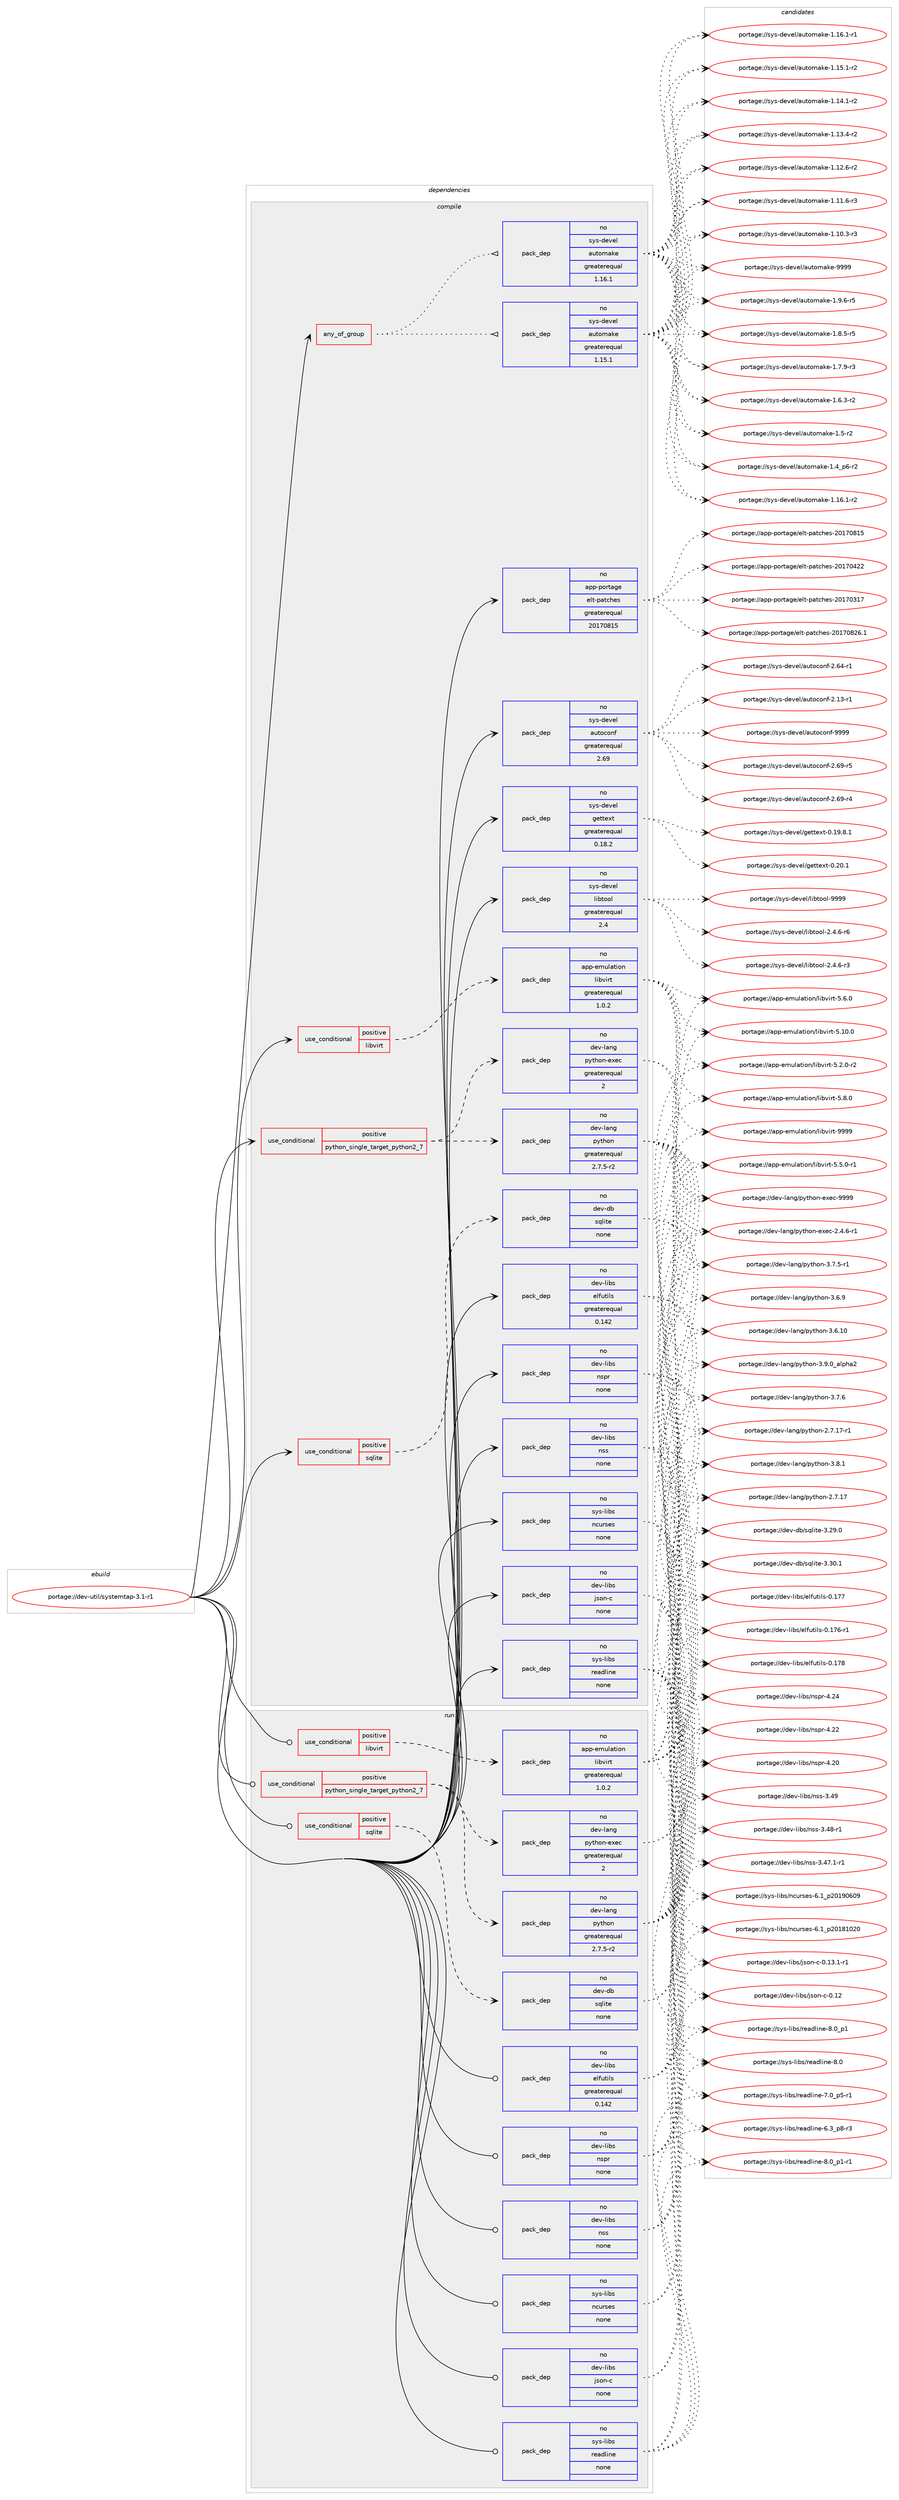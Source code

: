 digraph prolog {

# *************
# Graph options
# *************

newrank=true;
concentrate=true;
compound=true;
graph [rankdir=LR,fontname=Helvetica,fontsize=10,ranksep=1.5];#, ranksep=2.5, nodesep=0.2];
edge  [arrowhead=vee];
node  [fontname=Helvetica,fontsize=10];

# **********
# The ebuild
# **********

subgraph cluster_leftcol {
color=gray;
rank=same;
label=<<i>ebuild</i>>;
id [label="portage://dev-util/systemtap-3.1-r1", color=red, width=4, href="../dev-util/systemtap-3.1-r1.svg"];
}

# ****************
# The dependencies
# ****************

subgraph cluster_midcol {
color=gray;
label=<<i>dependencies</i>>;
subgraph cluster_compile {
fillcolor="#eeeeee";
style=filled;
label=<<i>compile</i>>;
subgraph any4377 {
dependency296913 [label=<<TABLE BORDER="0" CELLBORDER="1" CELLSPACING="0" CELLPADDING="4"><TR><TD CELLPADDING="10">any_of_group</TD></TR></TABLE>>, shape=none, color=red];subgraph pack230844 {
dependency296914 [label=<<TABLE BORDER="0" CELLBORDER="1" CELLSPACING="0" CELLPADDING="4" WIDTH="220"><TR><TD ROWSPAN="6" CELLPADDING="30">pack_dep</TD></TR><TR><TD WIDTH="110">no</TD></TR><TR><TD>sys-devel</TD></TR><TR><TD>automake</TD></TR><TR><TD>greaterequal</TD></TR><TR><TD>1.16.1</TD></TR></TABLE>>, shape=none, color=blue];
}
dependency296913:e -> dependency296914:w [weight=20,style="dotted",arrowhead="oinv"];
subgraph pack230845 {
dependency296915 [label=<<TABLE BORDER="0" CELLBORDER="1" CELLSPACING="0" CELLPADDING="4" WIDTH="220"><TR><TD ROWSPAN="6" CELLPADDING="30">pack_dep</TD></TR><TR><TD WIDTH="110">no</TD></TR><TR><TD>sys-devel</TD></TR><TR><TD>automake</TD></TR><TR><TD>greaterequal</TD></TR><TR><TD>1.15.1</TD></TR></TABLE>>, shape=none, color=blue];
}
dependency296913:e -> dependency296915:w [weight=20,style="dotted",arrowhead="oinv"];
}
id:e -> dependency296913:w [weight=20,style="solid",arrowhead="vee"];
subgraph cond61489 {
dependency296916 [label=<<TABLE BORDER="0" CELLBORDER="1" CELLSPACING="0" CELLPADDING="4"><TR><TD ROWSPAN="3" CELLPADDING="10">use_conditional</TD></TR><TR><TD>positive</TD></TR><TR><TD>libvirt</TD></TR></TABLE>>, shape=none, color=red];
subgraph pack230846 {
dependency296917 [label=<<TABLE BORDER="0" CELLBORDER="1" CELLSPACING="0" CELLPADDING="4" WIDTH="220"><TR><TD ROWSPAN="6" CELLPADDING="30">pack_dep</TD></TR><TR><TD WIDTH="110">no</TD></TR><TR><TD>app-emulation</TD></TR><TR><TD>libvirt</TD></TR><TR><TD>greaterequal</TD></TR><TR><TD>1.0.2</TD></TR></TABLE>>, shape=none, color=blue];
}
dependency296916:e -> dependency296917:w [weight=20,style="dashed",arrowhead="vee"];
}
id:e -> dependency296916:w [weight=20,style="solid",arrowhead="vee"];
subgraph cond61490 {
dependency296918 [label=<<TABLE BORDER="0" CELLBORDER="1" CELLSPACING="0" CELLPADDING="4"><TR><TD ROWSPAN="3" CELLPADDING="10">use_conditional</TD></TR><TR><TD>positive</TD></TR><TR><TD>python_single_target_python2_7</TD></TR></TABLE>>, shape=none, color=red];
subgraph pack230847 {
dependency296919 [label=<<TABLE BORDER="0" CELLBORDER="1" CELLSPACING="0" CELLPADDING="4" WIDTH="220"><TR><TD ROWSPAN="6" CELLPADDING="30">pack_dep</TD></TR><TR><TD WIDTH="110">no</TD></TR><TR><TD>dev-lang</TD></TR><TR><TD>python</TD></TR><TR><TD>greaterequal</TD></TR><TR><TD>2.7.5-r2</TD></TR></TABLE>>, shape=none, color=blue];
}
dependency296918:e -> dependency296919:w [weight=20,style="dashed",arrowhead="vee"];
subgraph pack230848 {
dependency296920 [label=<<TABLE BORDER="0" CELLBORDER="1" CELLSPACING="0" CELLPADDING="4" WIDTH="220"><TR><TD ROWSPAN="6" CELLPADDING="30">pack_dep</TD></TR><TR><TD WIDTH="110">no</TD></TR><TR><TD>dev-lang</TD></TR><TR><TD>python-exec</TD></TR><TR><TD>greaterequal</TD></TR><TR><TD>2</TD></TR></TABLE>>, shape=none, color=blue];
}
dependency296918:e -> dependency296920:w [weight=20,style="dashed",arrowhead="vee"];
}
id:e -> dependency296918:w [weight=20,style="solid",arrowhead="vee"];
subgraph cond61491 {
dependency296921 [label=<<TABLE BORDER="0" CELLBORDER="1" CELLSPACING="0" CELLPADDING="4"><TR><TD ROWSPAN="3" CELLPADDING="10">use_conditional</TD></TR><TR><TD>positive</TD></TR><TR><TD>sqlite</TD></TR></TABLE>>, shape=none, color=red];
subgraph pack230849 {
dependency296922 [label=<<TABLE BORDER="0" CELLBORDER="1" CELLSPACING="0" CELLPADDING="4" WIDTH="220"><TR><TD ROWSPAN="6" CELLPADDING="30">pack_dep</TD></TR><TR><TD WIDTH="110">no</TD></TR><TR><TD>dev-db</TD></TR><TR><TD>sqlite</TD></TR><TR><TD>none</TD></TR><TR><TD></TD></TR></TABLE>>, shape=none, color=blue];
}
dependency296921:e -> dependency296922:w [weight=20,style="dashed",arrowhead="vee"];
}
id:e -> dependency296921:w [weight=20,style="solid",arrowhead="vee"];
subgraph pack230850 {
dependency296923 [label=<<TABLE BORDER="0" CELLBORDER="1" CELLSPACING="0" CELLPADDING="4" WIDTH="220"><TR><TD ROWSPAN="6" CELLPADDING="30">pack_dep</TD></TR><TR><TD WIDTH="110">no</TD></TR><TR><TD>app-portage</TD></TR><TR><TD>elt-patches</TD></TR><TR><TD>greaterequal</TD></TR><TR><TD>20170815</TD></TR></TABLE>>, shape=none, color=blue];
}
id:e -> dependency296923:w [weight=20,style="solid",arrowhead="vee"];
subgraph pack230851 {
dependency296924 [label=<<TABLE BORDER="0" CELLBORDER="1" CELLSPACING="0" CELLPADDING="4" WIDTH="220"><TR><TD ROWSPAN="6" CELLPADDING="30">pack_dep</TD></TR><TR><TD WIDTH="110">no</TD></TR><TR><TD>dev-libs</TD></TR><TR><TD>elfutils</TD></TR><TR><TD>greaterequal</TD></TR><TR><TD>0.142</TD></TR></TABLE>>, shape=none, color=blue];
}
id:e -> dependency296924:w [weight=20,style="solid",arrowhead="vee"];
subgraph pack230852 {
dependency296925 [label=<<TABLE BORDER="0" CELLBORDER="1" CELLSPACING="0" CELLPADDING="4" WIDTH="220"><TR><TD ROWSPAN="6" CELLPADDING="30">pack_dep</TD></TR><TR><TD WIDTH="110">no</TD></TR><TR><TD>dev-libs</TD></TR><TR><TD>json-c</TD></TR><TR><TD>none</TD></TR><TR><TD></TD></TR></TABLE>>, shape=none, color=blue];
}
id:e -> dependency296925:w [weight=20,style="solid",arrowhead="vee"];
subgraph pack230853 {
dependency296926 [label=<<TABLE BORDER="0" CELLBORDER="1" CELLSPACING="0" CELLPADDING="4" WIDTH="220"><TR><TD ROWSPAN="6" CELLPADDING="30">pack_dep</TD></TR><TR><TD WIDTH="110">no</TD></TR><TR><TD>dev-libs</TD></TR><TR><TD>nspr</TD></TR><TR><TD>none</TD></TR><TR><TD></TD></TR></TABLE>>, shape=none, color=blue];
}
id:e -> dependency296926:w [weight=20,style="solid",arrowhead="vee"];
subgraph pack230854 {
dependency296927 [label=<<TABLE BORDER="0" CELLBORDER="1" CELLSPACING="0" CELLPADDING="4" WIDTH="220"><TR><TD ROWSPAN="6" CELLPADDING="30">pack_dep</TD></TR><TR><TD WIDTH="110">no</TD></TR><TR><TD>dev-libs</TD></TR><TR><TD>nss</TD></TR><TR><TD>none</TD></TR><TR><TD></TD></TR></TABLE>>, shape=none, color=blue];
}
id:e -> dependency296927:w [weight=20,style="solid",arrowhead="vee"];
subgraph pack230855 {
dependency296928 [label=<<TABLE BORDER="0" CELLBORDER="1" CELLSPACING="0" CELLPADDING="4" WIDTH="220"><TR><TD ROWSPAN="6" CELLPADDING="30">pack_dep</TD></TR><TR><TD WIDTH="110">no</TD></TR><TR><TD>sys-devel</TD></TR><TR><TD>autoconf</TD></TR><TR><TD>greaterequal</TD></TR><TR><TD>2.69</TD></TR></TABLE>>, shape=none, color=blue];
}
id:e -> dependency296928:w [weight=20,style="solid",arrowhead="vee"];
subgraph pack230856 {
dependency296929 [label=<<TABLE BORDER="0" CELLBORDER="1" CELLSPACING="0" CELLPADDING="4" WIDTH="220"><TR><TD ROWSPAN="6" CELLPADDING="30">pack_dep</TD></TR><TR><TD WIDTH="110">no</TD></TR><TR><TD>sys-devel</TD></TR><TR><TD>gettext</TD></TR><TR><TD>greaterequal</TD></TR><TR><TD>0.18.2</TD></TR></TABLE>>, shape=none, color=blue];
}
id:e -> dependency296929:w [weight=20,style="solid",arrowhead="vee"];
subgraph pack230857 {
dependency296930 [label=<<TABLE BORDER="0" CELLBORDER="1" CELLSPACING="0" CELLPADDING="4" WIDTH="220"><TR><TD ROWSPAN="6" CELLPADDING="30">pack_dep</TD></TR><TR><TD WIDTH="110">no</TD></TR><TR><TD>sys-devel</TD></TR><TR><TD>libtool</TD></TR><TR><TD>greaterequal</TD></TR><TR><TD>2.4</TD></TR></TABLE>>, shape=none, color=blue];
}
id:e -> dependency296930:w [weight=20,style="solid",arrowhead="vee"];
subgraph pack230858 {
dependency296931 [label=<<TABLE BORDER="0" CELLBORDER="1" CELLSPACING="0" CELLPADDING="4" WIDTH="220"><TR><TD ROWSPAN="6" CELLPADDING="30">pack_dep</TD></TR><TR><TD WIDTH="110">no</TD></TR><TR><TD>sys-libs</TD></TR><TR><TD>ncurses</TD></TR><TR><TD>none</TD></TR><TR><TD></TD></TR></TABLE>>, shape=none, color=blue];
}
id:e -> dependency296931:w [weight=20,style="solid",arrowhead="vee"];
subgraph pack230859 {
dependency296932 [label=<<TABLE BORDER="0" CELLBORDER="1" CELLSPACING="0" CELLPADDING="4" WIDTH="220"><TR><TD ROWSPAN="6" CELLPADDING="30">pack_dep</TD></TR><TR><TD WIDTH="110">no</TD></TR><TR><TD>sys-libs</TD></TR><TR><TD>readline</TD></TR><TR><TD>none</TD></TR><TR><TD></TD></TR></TABLE>>, shape=none, color=blue];
}
id:e -> dependency296932:w [weight=20,style="solid",arrowhead="vee"];
}
subgraph cluster_compileandrun {
fillcolor="#eeeeee";
style=filled;
label=<<i>compile and run</i>>;
}
subgraph cluster_run {
fillcolor="#eeeeee";
style=filled;
label=<<i>run</i>>;
subgraph cond61492 {
dependency296933 [label=<<TABLE BORDER="0" CELLBORDER="1" CELLSPACING="0" CELLPADDING="4"><TR><TD ROWSPAN="3" CELLPADDING="10">use_conditional</TD></TR><TR><TD>positive</TD></TR><TR><TD>libvirt</TD></TR></TABLE>>, shape=none, color=red];
subgraph pack230860 {
dependency296934 [label=<<TABLE BORDER="0" CELLBORDER="1" CELLSPACING="0" CELLPADDING="4" WIDTH="220"><TR><TD ROWSPAN="6" CELLPADDING="30">pack_dep</TD></TR><TR><TD WIDTH="110">no</TD></TR><TR><TD>app-emulation</TD></TR><TR><TD>libvirt</TD></TR><TR><TD>greaterequal</TD></TR><TR><TD>1.0.2</TD></TR></TABLE>>, shape=none, color=blue];
}
dependency296933:e -> dependency296934:w [weight=20,style="dashed",arrowhead="vee"];
}
id:e -> dependency296933:w [weight=20,style="solid",arrowhead="odot"];
subgraph cond61493 {
dependency296935 [label=<<TABLE BORDER="0" CELLBORDER="1" CELLSPACING="0" CELLPADDING="4"><TR><TD ROWSPAN="3" CELLPADDING="10">use_conditional</TD></TR><TR><TD>positive</TD></TR><TR><TD>python_single_target_python2_7</TD></TR></TABLE>>, shape=none, color=red];
subgraph pack230861 {
dependency296936 [label=<<TABLE BORDER="0" CELLBORDER="1" CELLSPACING="0" CELLPADDING="4" WIDTH="220"><TR><TD ROWSPAN="6" CELLPADDING="30">pack_dep</TD></TR><TR><TD WIDTH="110">no</TD></TR><TR><TD>dev-lang</TD></TR><TR><TD>python</TD></TR><TR><TD>greaterequal</TD></TR><TR><TD>2.7.5-r2</TD></TR></TABLE>>, shape=none, color=blue];
}
dependency296935:e -> dependency296936:w [weight=20,style="dashed",arrowhead="vee"];
subgraph pack230862 {
dependency296937 [label=<<TABLE BORDER="0" CELLBORDER="1" CELLSPACING="0" CELLPADDING="4" WIDTH="220"><TR><TD ROWSPAN="6" CELLPADDING="30">pack_dep</TD></TR><TR><TD WIDTH="110">no</TD></TR><TR><TD>dev-lang</TD></TR><TR><TD>python-exec</TD></TR><TR><TD>greaterequal</TD></TR><TR><TD>2</TD></TR></TABLE>>, shape=none, color=blue];
}
dependency296935:e -> dependency296937:w [weight=20,style="dashed",arrowhead="vee"];
}
id:e -> dependency296935:w [weight=20,style="solid",arrowhead="odot"];
subgraph cond61494 {
dependency296938 [label=<<TABLE BORDER="0" CELLBORDER="1" CELLSPACING="0" CELLPADDING="4"><TR><TD ROWSPAN="3" CELLPADDING="10">use_conditional</TD></TR><TR><TD>positive</TD></TR><TR><TD>sqlite</TD></TR></TABLE>>, shape=none, color=red];
subgraph pack230863 {
dependency296939 [label=<<TABLE BORDER="0" CELLBORDER="1" CELLSPACING="0" CELLPADDING="4" WIDTH="220"><TR><TD ROWSPAN="6" CELLPADDING="30">pack_dep</TD></TR><TR><TD WIDTH="110">no</TD></TR><TR><TD>dev-db</TD></TR><TR><TD>sqlite</TD></TR><TR><TD>none</TD></TR><TR><TD></TD></TR></TABLE>>, shape=none, color=blue];
}
dependency296938:e -> dependency296939:w [weight=20,style="dashed",arrowhead="vee"];
}
id:e -> dependency296938:w [weight=20,style="solid",arrowhead="odot"];
subgraph pack230864 {
dependency296940 [label=<<TABLE BORDER="0" CELLBORDER="1" CELLSPACING="0" CELLPADDING="4" WIDTH="220"><TR><TD ROWSPAN="6" CELLPADDING="30">pack_dep</TD></TR><TR><TD WIDTH="110">no</TD></TR><TR><TD>dev-libs</TD></TR><TR><TD>elfutils</TD></TR><TR><TD>greaterequal</TD></TR><TR><TD>0.142</TD></TR></TABLE>>, shape=none, color=blue];
}
id:e -> dependency296940:w [weight=20,style="solid",arrowhead="odot"];
subgraph pack230865 {
dependency296941 [label=<<TABLE BORDER="0" CELLBORDER="1" CELLSPACING="0" CELLPADDING="4" WIDTH="220"><TR><TD ROWSPAN="6" CELLPADDING="30">pack_dep</TD></TR><TR><TD WIDTH="110">no</TD></TR><TR><TD>dev-libs</TD></TR><TR><TD>json-c</TD></TR><TR><TD>none</TD></TR><TR><TD></TD></TR></TABLE>>, shape=none, color=blue];
}
id:e -> dependency296941:w [weight=20,style="solid",arrowhead="odot"];
subgraph pack230866 {
dependency296942 [label=<<TABLE BORDER="0" CELLBORDER="1" CELLSPACING="0" CELLPADDING="4" WIDTH="220"><TR><TD ROWSPAN="6" CELLPADDING="30">pack_dep</TD></TR><TR><TD WIDTH="110">no</TD></TR><TR><TD>dev-libs</TD></TR><TR><TD>nspr</TD></TR><TR><TD>none</TD></TR><TR><TD></TD></TR></TABLE>>, shape=none, color=blue];
}
id:e -> dependency296942:w [weight=20,style="solid",arrowhead="odot"];
subgraph pack230867 {
dependency296943 [label=<<TABLE BORDER="0" CELLBORDER="1" CELLSPACING="0" CELLPADDING="4" WIDTH="220"><TR><TD ROWSPAN="6" CELLPADDING="30">pack_dep</TD></TR><TR><TD WIDTH="110">no</TD></TR><TR><TD>dev-libs</TD></TR><TR><TD>nss</TD></TR><TR><TD>none</TD></TR><TR><TD></TD></TR></TABLE>>, shape=none, color=blue];
}
id:e -> dependency296943:w [weight=20,style="solid",arrowhead="odot"];
subgraph pack230868 {
dependency296944 [label=<<TABLE BORDER="0" CELLBORDER="1" CELLSPACING="0" CELLPADDING="4" WIDTH="220"><TR><TD ROWSPAN="6" CELLPADDING="30">pack_dep</TD></TR><TR><TD WIDTH="110">no</TD></TR><TR><TD>sys-libs</TD></TR><TR><TD>ncurses</TD></TR><TR><TD>none</TD></TR><TR><TD></TD></TR></TABLE>>, shape=none, color=blue];
}
id:e -> dependency296944:w [weight=20,style="solid",arrowhead="odot"];
subgraph pack230869 {
dependency296945 [label=<<TABLE BORDER="0" CELLBORDER="1" CELLSPACING="0" CELLPADDING="4" WIDTH="220"><TR><TD ROWSPAN="6" CELLPADDING="30">pack_dep</TD></TR><TR><TD WIDTH="110">no</TD></TR><TR><TD>sys-libs</TD></TR><TR><TD>readline</TD></TR><TR><TD>none</TD></TR><TR><TD></TD></TR></TABLE>>, shape=none, color=blue];
}
id:e -> dependency296945:w [weight=20,style="solid",arrowhead="odot"];
}
}

# **************
# The candidates
# **************

subgraph cluster_choices {
rank=same;
color=gray;
label=<<i>candidates</i>>;

subgraph choice230844 {
color=black;
nodesep=1;
choice115121115451001011181011084797117116111109971071014557575757 [label="portage://sys-devel/automake-9999", color=red, width=4,href="../sys-devel/automake-9999.svg"];
choice115121115451001011181011084797117116111109971071014549465746544511453 [label="portage://sys-devel/automake-1.9.6-r5", color=red, width=4,href="../sys-devel/automake-1.9.6-r5.svg"];
choice115121115451001011181011084797117116111109971071014549465646534511453 [label="portage://sys-devel/automake-1.8.5-r5", color=red, width=4,href="../sys-devel/automake-1.8.5-r5.svg"];
choice115121115451001011181011084797117116111109971071014549465546574511451 [label="portage://sys-devel/automake-1.7.9-r3", color=red, width=4,href="../sys-devel/automake-1.7.9-r3.svg"];
choice115121115451001011181011084797117116111109971071014549465446514511450 [label="portage://sys-devel/automake-1.6.3-r2", color=red, width=4,href="../sys-devel/automake-1.6.3-r2.svg"];
choice11512111545100101118101108479711711611110997107101454946534511450 [label="portage://sys-devel/automake-1.5-r2", color=red, width=4,href="../sys-devel/automake-1.5-r2.svg"];
choice115121115451001011181011084797117116111109971071014549465295112544511450 [label="portage://sys-devel/automake-1.4_p6-r2", color=red, width=4,href="../sys-devel/automake-1.4_p6-r2.svg"];
choice11512111545100101118101108479711711611110997107101454946495446494511450 [label="portage://sys-devel/automake-1.16.1-r2", color=red, width=4,href="../sys-devel/automake-1.16.1-r2.svg"];
choice11512111545100101118101108479711711611110997107101454946495446494511449 [label="portage://sys-devel/automake-1.16.1-r1", color=red, width=4,href="../sys-devel/automake-1.16.1-r1.svg"];
choice11512111545100101118101108479711711611110997107101454946495346494511450 [label="portage://sys-devel/automake-1.15.1-r2", color=red, width=4,href="../sys-devel/automake-1.15.1-r2.svg"];
choice11512111545100101118101108479711711611110997107101454946495246494511450 [label="portage://sys-devel/automake-1.14.1-r2", color=red, width=4,href="../sys-devel/automake-1.14.1-r2.svg"];
choice11512111545100101118101108479711711611110997107101454946495146524511450 [label="portage://sys-devel/automake-1.13.4-r2", color=red, width=4,href="../sys-devel/automake-1.13.4-r2.svg"];
choice11512111545100101118101108479711711611110997107101454946495046544511450 [label="portage://sys-devel/automake-1.12.6-r2", color=red, width=4,href="../sys-devel/automake-1.12.6-r2.svg"];
choice11512111545100101118101108479711711611110997107101454946494946544511451 [label="portage://sys-devel/automake-1.11.6-r3", color=red, width=4,href="../sys-devel/automake-1.11.6-r3.svg"];
choice11512111545100101118101108479711711611110997107101454946494846514511451 [label="portage://sys-devel/automake-1.10.3-r3", color=red, width=4,href="../sys-devel/automake-1.10.3-r3.svg"];
dependency296914:e -> choice115121115451001011181011084797117116111109971071014557575757:w [style=dotted,weight="100"];
dependency296914:e -> choice115121115451001011181011084797117116111109971071014549465746544511453:w [style=dotted,weight="100"];
dependency296914:e -> choice115121115451001011181011084797117116111109971071014549465646534511453:w [style=dotted,weight="100"];
dependency296914:e -> choice115121115451001011181011084797117116111109971071014549465546574511451:w [style=dotted,weight="100"];
dependency296914:e -> choice115121115451001011181011084797117116111109971071014549465446514511450:w [style=dotted,weight="100"];
dependency296914:e -> choice11512111545100101118101108479711711611110997107101454946534511450:w [style=dotted,weight="100"];
dependency296914:e -> choice115121115451001011181011084797117116111109971071014549465295112544511450:w [style=dotted,weight="100"];
dependency296914:e -> choice11512111545100101118101108479711711611110997107101454946495446494511450:w [style=dotted,weight="100"];
dependency296914:e -> choice11512111545100101118101108479711711611110997107101454946495446494511449:w [style=dotted,weight="100"];
dependency296914:e -> choice11512111545100101118101108479711711611110997107101454946495346494511450:w [style=dotted,weight="100"];
dependency296914:e -> choice11512111545100101118101108479711711611110997107101454946495246494511450:w [style=dotted,weight="100"];
dependency296914:e -> choice11512111545100101118101108479711711611110997107101454946495146524511450:w [style=dotted,weight="100"];
dependency296914:e -> choice11512111545100101118101108479711711611110997107101454946495046544511450:w [style=dotted,weight="100"];
dependency296914:e -> choice11512111545100101118101108479711711611110997107101454946494946544511451:w [style=dotted,weight="100"];
dependency296914:e -> choice11512111545100101118101108479711711611110997107101454946494846514511451:w [style=dotted,weight="100"];
}
subgraph choice230845 {
color=black;
nodesep=1;
choice115121115451001011181011084797117116111109971071014557575757 [label="portage://sys-devel/automake-9999", color=red, width=4,href="../sys-devel/automake-9999.svg"];
choice115121115451001011181011084797117116111109971071014549465746544511453 [label="portage://sys-devel/automake-1.9.6-r5", color=red, width=4,href="../sys-devel/automake-1.9.6-r5.svg"];
choice115121115451001011181011084797117116111109971071014549465646534511453 [label="portage://sys-devel/automake-1.8.5-r5", color=red, width=4,href="../sys-devel/automake-1.8.5-r5.svg"];
choice115121115451001011181011084797117116111109971071014549465546574511451 [label="portage://sys-devel/automake-1.7.9-r3", color=red, width=4,href="../sys-devel/automake-1.7.9-r3.svg"];
choice115121115451001011181011084797117116111109971071014549465446514511450 [label="portage://sys-devel/automake-1.6.3-r2", color=red, width=4,href="../sys-devel/automake-1.6.3-r2.svg"];
choice11512111545100101118101108479711711611110997107101454946534511450 [label="portage://sys-devel/automake-1.5-r2", color=red, width=4,href="../sys-devel/automake-1.5-r2.svg"];
choice115121115451001011181011084797117116111109971071014549465295112544511450 [label="portage://sys-devel/automake-1.4_p6-r2", color=red, width=4,href="../sys-devel/automake-1.4_p6-r2.svg"];
choice11512111545100101118101108479711711611110997107101454946495446494511450 [label="portage://sys-devel/automake-1.16.1-r2", color=red, width=4,href="../sys-devel/automake-1.16.1-r2.svg"];
choice11512111545100101118101108479711711611110997107101454946495446494511449 [label="portage://sys-devel/automake-1.16.1-r1", color=red, width=4,href="../sys-devel/automake-1.16.1-r1.svg"];
choice11512111545100101118101108479711711611110997107101454946495346494511450 [label="portage://sys-devel/automake-1.15.1-r2", color=red, width=4,href="../sys-devel/automake-1.15.1-r2.svg"];
choice11512111545100101118101108479711711611110997107101454946495246494511450 [label="portage://sys-devel/automake-1.14.1-r2", color=red, width=4,href="../sys-devel/automake-1.14.1-r2.svg"];
choice11512111545100101118101108479711711611110997107101454946495146524511450 [label="portage://sys-devel/automake-1.13.4-r2", color=red, width=4,href="../sys-devel/automake-1.13.4-r2.svg"];
choice11512111545100101118101108479711711611110997107101454946495046544511450 [label="portage://sys-devel/automake-1.12.6-r2", color=red, width=4,href="../sys-devel/automake-1.12.6-r2.svg"];
choice11512111545100101118101108479711711611110997107101454946494946544511451 [label="portage://sys-devel/automake-1.11.6-r3", color=red, width=4,href="../sys-devel/automake-1.11.6-r3.svg"];
choice11512111545100101118101108479711711611110997107101454946494846514511451 [label="portage://sys-devel/automake-1.10.3-r3", color=red, width=4,href="../sys-devel/automake-1.10.3-r3.svg"];
dependency296915:e -> choice115121115451001011181011084797117116111109971071014557575757:w [style=dotted,weight="100"];
dependency296915:e -> choice115121115451001011181011084797117116111109971071014549465746544511453:w [style=dotted,weight="100"];
dependency296915:e -> choice115121115451001011181011084797117116111109971071014549465646534511453:w [style=dotted,weight="100"];
dependency296915:e -> choice115121115451001011181011084797117116111109971071014549465546574511451:w [style=dotted,weight="100"];
dependency296915:e -> choice115121115451001011181011084797117116111109971071014549465446514511450:w [style=dotted,weight="100"];
dependency296915:e -> choice11512111545100101118101108479711711611110997107101454946534511450:w [style=dotted,weight="100"];
dependency296915:e -> choice115121115451001011181011084797117116111109971071014549465295112544511450:w [style=dotted,weight="100"];
dependency296915:e -> choice11512111545100101118101108479711711611110997107101454946495446494511450:w [style=dotted,weight="100"];
dependency296915:e -> choice11512111545100101118101108479711711611110997107101454946495446494511449:w [style=dotted,weight="100"];
dependency296915:e -> choice11512111545100101118101108479711711611110997107101454946495346494511450:w [style=dotted,weight="100"];
dependency296915:e -> choice11512111545100101118101108479711711611110997107101454946495246494511450:w [style=dotted,weight="100"];
dependency296915:e -> choice11512111545100101118101108479711711611110997107101454946495146524511450:w [style=dotted,weight="100"];
dependency296915:e -> choice11512111545100101118101108479711711611110997107101454946495046544511450:w [style=dotted,weight="100"];
dependency296915:e -> choice11512111545100101118101108479711711611110997107101454946494946544511451:w [style=dotted,weight="100"];
dependency296915:e -> choice11512111545100101118101108479711711611110997107101454946494846514511451:w [style=dotted,weight="100"];
}
subgraph choice230846 {
color=black;
nodesep=1;
choice97112112451011091171089711610511111047108105981181051141164557575757 [label="portage://app-emulation/libvirt-9999", color=red, width=4,href="../app-emulation/libvirt-9999.svg"];
choice9711211245101109117108971161051111104710810598118105114116455346564648 [label="portage://app-emulation/libvirt-5.8.0", color=red, width=4,href="../app-emulation/libvirt-5.8.0.svg"];
choice9711211245101109117108971161051111104710810598118105114116455346544648 [label="portage://app-emulation/libvirt-5.6.0", color=red, width=4,href="../app-emulation/libvirt-5.6.0.svg"];
choice97112112451011091171089711610511111047108105981181051141164553465346484511449 [label="portage://app-emulation/libvirt-5.5.0-r1", color=red, width=4,href="../app-emulation/libvirt-5.5.0-r1.svg"];
choice97112112451011091171089711610511111047108105981181051141164553465046484511450 [label="portage://app-emulation/libvirt-5.2.0-r2", color=red, width=4,href="../app-emulation/libvirt-5.2.0-r2.svg"];
choice971121124510110911710897116105111110471081059811810511411645534649484648 [label="portage://app-emulation/libvirt-5.10.0", color=red, width=4,href="../app-emulation/libvirt-5.10.0.svg"];
dependency296917:e -> choice97112112451011091171089711610511111047108105981181051141164557575757:w [style=dotted,weight="100"];
dependency296917:e -> choice9711211245101109117108971161051111104710810598118105114116455346564648:w [style=dotted,weight="100"];
dependency296917:e -> choice9711211245101109117108971161051111104710810598118105114116455346544648:w [style=dotted,weight="100"];
dependency296917:e -> choice97112112451011091171089711610511111047108105981181051141164553465346484511449:w [style=dotted,weight="100"];
dependency296917:e -> choice97112112451011091171089711610511111047108105981181051141164553465046484511450:w [style=dotted,weight="100"];
dependency296917:e -> choice971121124510110911710897116105111110471081059811810511411645534649484648:w [style=dotted,weight="100"];
}
subgraph choice230847 {
color=black;
nodesep=1;
choice10010111845108971101034711212111610411111045514657464895971081121049750 [label="portage://dev-lang/python-3.9.0_alpha2", color=red, width=4,href="../dev-lang/python-3.9.0_alpha2.svg"];
choice100101118451089711010347112121116104111110455146564649 [label="portage://dev-lang/python-3.8.1", color=red, width=4,href="../dev-lang/python-3.8.1.svg"];
choice100101118451089711010347112121116104111110455146554654 [label="portage://dev-lang/python-3.7.6", color=red, width=4,href="../dev-lang/python-3.7.6.svg"];
choice1001011184510897110103471121211161041111104551465546534511449 [label="portage://dev-lang/python-3.7.5-r1", color=red, width=4,href="../dev-lang/python-3.7.5-r1.svg"];
choice100101118451089711010347112121116104111110455146544657 [label="portage://dev-lang/python-3.6.9", color=red, width=4,href="../dev-lang/python-3.6.9.svg"];
choice10010111845108971101034711212111610411111045514654464948 [label="portage://dev-lang/python-3.6.10", color=red, width=4,href="../dev-lang/python-3.6.10.svg"];
choice100101118451089711010347112121116104111110455046554649554511449 [label="portage://dev-lang/python-2.7.17-r1", color=red, width=4,href="../dev-lang/python-2.7.17-r1.svg"];
choice10010111845108971101034711212111610411111045504655464955 [label="portage://dev-lang/python-2.7.17", color=red, width=4,href="../dev-lang/python-2.7.17.svg"];
dependency296919:e -> choice10010111845108971101034711212111610411111045514657464895971081121049750:w [style=dotted,weight="100"];
dependency296919:e -> choice100101118451089711010347112121116104111110455146564649:w [style=dotted,weight="100"];
dependency296919:e -> choice100101118451089711010347112121116104111110455146554654:w [style=dotted,weight="100"];
dependency296919:e -> choice1001011184510897110103471121211161041111104551465546534511449:w [style=dotted,weight="100"];
dependency296919:e -> choice100101118451089711010347112121116104111110455146544657:w [style=dotted,weight="100"];
dependency296919:e -> choice10010111845108971101034711212111610411111045514654464948:w [style=dotted,weight="100"];
dependency296919:e -> choice100101118451089711010347112121116104111110455046554649554511449:w [style=dotted,weight="100"];
dependency296919:e -> choice10010111845108971101034711212111610411111045504655464955:w [style=dotted,weight="100"];
}
subgraph choice230848 {
color=black;
nodesep=1;
choice10010111845108971101034711212111610411111045101120101994557575757 [label="portage://dev-lang/python-exec-9999", color=red, width=4,href="../dev-lang/python-exec-9999.svg"];
choice10010111845108971101034711212111610411111045101120101994550465246544511449 [label="portage://dev-lang/python-exec-2.4.6-r1", color=red, width=4,href="../dev-lang/python-exec-2.4.6-r1.svg"];
dependency296920:e -> choice10010111845108971101034711212111610411111045101120101994557575757:w [style=dotted,weight="100"];
dependency296920:e -> choice10010111845108971101034711212111610411111045101120101994550465246544511449:w [style=dotted,weight="100"];
}
subgraph choice230849 {
color=black;
nodesep=1;
choice10010111845100984711511310810511610145514651484649 [label="portage://dev-db/sqlite-3.30.1", color=red, width=4,href="../dev-db/sqlite-3.30.1.svg"];
choice10010111845100984711511310810511610145514650574648 [label="portage://dev-db/sqlite-3.29.0", color=red, width=4,href="../dev-db/sqlite-3.29.0.svg"];
dependency296922:e -> choice10010111845100984711511310810511610145514651484649:w [style=dotted,weight="100"];
dependency296922:e -> choice10010111845100984711511310810511610145514650574648:w [style=dotted,weight="100"];
}
subgraph choice230850 {
color=black;
nodesep=1;
choice971121124511211111411697103101471011081164511297116991041011154550484955485650544649 [label="portage://app-portage/elt-patches-20170826.1", color=red, width=4,href="../app-portage/elt-patches-20170826.1.svg"];
choice97112112451121111141169710310147101108116451129711699104101115455048495548564953 [label="portage://app-portage/elt-patches-20170815", color=red, width=4,href="../app-portage/elt-patches-20170815.svg"];
choice97112112451121111141169710310147101108116451129711699104101115455048495548525050 [label="portage://app-portage/elt-patches-20170422", color=red, width=4,href="../app-portage/elt-patches-20170422.svg"];
choice97112112451121111141169710310147101108116451129711699104101115455048495548514955 [label="portage://app-portage/elt-patches-20170317", color=red, width=4,href="../app-portage/elt-patches-20170317.svg"];
dependency296923:e -> choice971121124511211111411697103101471011081164511297116991041011154550484955485650544649:w [style=dotted,weight="100"];
dependency296923:e -> choice97112112451121111141169710310147101108116451129711699104101115455048495548564953:w [style=dotted,weight="100"];
dependency296923:e -> choice97112112451121111141169710310147101108116451129711699104101115455048495548525050:w [style=dotted,weight="100"];
dependency296923:e -> choice97112112451121111141169710310147101108116451129711699104101115455048495548514955:w [style=dotted,weight="100"];
}
subgraph choice230851 {
color=black;
nodesep=1;
choice100101118451081059811547101108102117116105108115454846495556 [label="portage://dev-libs/elfutils-0.178", color=red, width=4,href="../dev-libs/elfutils-0.178.svg"];
choice100101118451081059811547101108102117116105108115454846495555 [label="portage://dev-libs/elfutils-0.177", color=red, width=4,href="../dev-libs/elfutils-0.177.svg"];
choice1001011184510810598115471011081021171161051081154548464955544511449 [label="portage://dev-libs/elfutils-0.176-r1", color=red, width=4,href="../dev-libs/elfutils-0.176-r1.svg"];
dependency296924:e -> choice100101118451081059811547101108102117116105108115454846495556:w [style=dotted,weight="100"];
dependency296924:e -> choice100101118451081059811547101108102117116105108115454846495555:w [style=dotted,weight="100"];
dependency296924:e -> choice1001011184510810598115471011081021171161051081154548464955544511449:w [style=dotted,weight="100"];
}
subgraph choice230852 {
color=black;
nodesep=1;
choice1001011184510810598115471061151111104599454846495146494511449 [label="portage://dev-libs/json-c-0.13.1-r1", color=red, width=4,href="../dev-libs/json-c-0.13.1-r1.svg"];
choice10010111845108105981154710611511111045994548464950 [label="portage://dev-libs/json-c-0.12", color=red, width=4,href="../dev-libs/json-c-0.12.svg"];
dependency296925:e -> choice1001011184510810598115471061151111104599454846495146494511449:w [style=dotted,weight="100"];
dependency296925:e -> choice10010111845108105981154710611511111045994548464950:w [style=dotted,weight="100"];
}
subgraph choice230853 {
color=black;
nodesep=1;
choice1001011184510810598115471101151121144552465052 [label="portage://dev-libs/nspr-4.24", color=red, width=4,href="../dev-libs/nspr-4.24.svg"];
choice1001011184510810598115471101151121144552465050 [label="portage://dev-libs/nspr-4.22", color=red, width=4,href="../dev-libs/nspr-4.22.svg"];
choice1001011184510810598115471101151121144552465048 [label="portage://dev-libs/nspr-4.20", color=red, width=4,href="../dev-libs/nspr-4.20.svg"];
dependency296926:e -> choice1001011184510810598115471101151121144552465052:w [style=dotted,weight="100"];
dependency296926:e -> choice1001011184510810598115471101151121144552465050:w [style=dotted,weight="100"];
dependency296926:e -> choice1001011184510810598115471101151121144552465048:w [style=dotted,weight="100"];
}
subgraph choice230854 {
color=black;
nodesep=1;
choice1001011184510810598115471101151154551465257 [label="portage://dev-libs/nss-3.49", color=red, width=4,href="../dev-libs/nss-3.49.svg"];
choice10010111845108105981154711011511545514652564511449 [label="portage://dev-libs/nss-3.48-r1", color=red, width=4,href="../dev-libs/nss-3.48-r1.svg"];
choice100101118451081059811547110115115455146525546494511449 [label="portage://dev-libs/nss-3.47.1-r1", color=red, width=4,href="../dev-libs/nss-3.47.1-r1.svg"];
dependency296927:e -> choice1001011184510810598115471101151154551465257:w [style=dotted,weight="100"];
dependency296927:e -> choice10010111845108105981154711011511545514652564511449:w [style=dotted,weight="100"];
dependency296927:e -> choice100101118451081059811547110115115455146525546494511449:w [style=dotted,weight="100"];
}
subgraph choice230855 {
color=black;
nodesep=1;
choice115121115451001011181011084797117116111991111101024557575757 [label="portage://sys-devel/autoconf-9999", color=red, width=4,href="../sys-devel/autoconf-9999.svg"];
choice1151211154510010111810110847971171161119911111010245504654574511453 [label="portage://sys-devel/autoconf-2.69-r5", color=red, width=4,href="../sys-devel/autoconf-2.69-r5.svg"];
choice1151211154510010111810110847971171161119911111010245504654574511452 [label="portage://sys-devel/autoconf-2.69-r4", color=red, width=4,href="../sys-devel/autoconf-2.69-r4.svg"];
choice1151211154510010111810110847971171161119911111010245504654524511449 [label="portage://sys-devel/autoconf-2.64-r1", color=red, width=4,href="../sys-devel/autoconf-2.64-r1.svg"];
choice1151211154510010111810110847971171161119911111010245504649514511449 [label="portage://sys-devel/autoconf-2.13-r1", color=red, width=4,href="../sys-devel/autoconf-2.13-r1.svg"];
dependency296928:e -> choice115121115451001011181011084797117116111991111101024557575757:w [style=dotted,weight="100"];
dependency296928:e -> choice1151211154510010111810110847971171161119911111010245504654574511453:w [style=dotted,weight="100"];
dependency296928:e -> choice1151211154510010111810110847971171161119911111010245504654574511452:w [style=dotted,weight="100"];
dependency296928:e -> choice1151211154510010111810110847971171161119911111010245504654524511449:w [style=dotted,weight="100"];
dependency296928:e -> choice1151211154510010111810110847971171161119911111010245504649514511449:w [style=dotted,weight="100"];
}
subgraph choice230856 {
color=black;
nodesep=1;
choice115121115451001011181011084710310111611610112011645484650484649 [label="portage://sys-devel/gettext-0.20.1", color=red, width=4,href="../sys-devel/gettext-0.20.1.svg"];
choice1151211154510010111810110847103101116116101120116454846495746564649 [label="portage://sys-devel/gettext-0.19.8.1", color=red, width=4,href="../sys-devel/gettext-0.19.8.1.svg"];
dependency296929:e -> choice115121115451001011181011084710310111611610112011645484650484649:w [style=dotted,weight="100"];
dependency296929:e -> choice1151211154510010111810110847103101116116101120116454846495746564649:w [style=dotted,weight="100"];
}
subgraph choice230857 {
color=black;
nodesep=1;
choice1151211154510010111810110847108105981161111111084557575757 [label="portage://sys-devel/libtool-9999", color=red, width=4,href="../sys-devel/libtool-9999.svg"];
choice1151211154510010111810110847108105981161111111084550465246544511454 [label="portage://sys-devel/libtool-2.4.6-r6", color=red, width=4,href="../sys-devel/libtool-2.4.6-r6.svg"];
choice1151211154510010111810110847108105981161111111084550465246544511451 [label="portage://sys-devel/libtool-2.4.6-r3", color=red, width=4,href="../sys-devel/libtool-2.4.6-r3.svg"];
dependency296930:e -> choice1151211154510010111810110847108105981161111111084557575757:w [style=dotted,weight="100"];
dependency296930:e -> choice1151211154510010111810110847108105981161111111084550465246544511454:w [style=dotted,weight="100"];
dependency296930:e -> choice1151211154510010111810110847108105981161111111084550465246544511451:w [style=dotted,weight="100"];
}
subgraph choice230858 {
color=black;
nodesep=1;
choice1151211154510810598115471109911711411510111545544649951125048495748544857 [label="portage://sys-libs/ncurses-6.1_p20190609", color=red, width=4,href="../sys-libs/ncurses-6.1_p20190609.svg"];
choice1151211154510810598115471109911711411510111545544649951125048495649485048 [label="portage://sys-libs/ncurses-6.1_p20181020", color=red, width=4,href="../sys-libs/ncurses-6.1_p20181020.svg"];
dependency296931:e -> choice1151211154510810598115471109911711411510111545544649951125048495748544857:w [style=dotted,weight="100"];
dependency296931:e -> choice1151211154510810598115471109911711411510111545544649951125048495649485048:w [style=dotted,weight="100"];
}
subgraph choice230859 {
color=black;
nodesep=1;
choice115121115451081059811547114101971001081051101014556464895112494511449 [label="portage://sys-libs/readline-8.0_p1-r1", color=red, width=4,href="../sys-libs/readline-8.0_p1-r1.svg"];
choice11512111545108105981154711410197100108105110101455646489511249 [label="portage://sys-libs/readline-8.0_p1", color=red, width=4,href="../sys-libs/readline-8.0_p1.svg"];
choice1151211154510810598115471141019710010810511010145564648 [label="portage://sys-libs/readline-8.0", color=red, width=4,href="../sys-libs/readline-8.0.svg"];
choice115121115451081059811547114101971001081051101014555464895112534511449 [label="portage://sys-libs/readline-7.0_p5-r1", color=red, width=4,href="../sys-libs/readline-7.0_p5-r1.svg"];
choice115121115451081059811547114101971001081051101014554465195112564511451 [label="portage://sys-libs/readline-6.3_p8-r3", color=red, width=4,href="../sys-libs/readline-6.3_p8-r3.svg"];
dependency296932:e -> choice115121115451081059811547114101971001081051101014556464895112494511449:w [style=dotted,weight="100"];
dependency296932:e -> choice11512111545108105981154711410197100108105110101455646489511249:w [style=dotted,weight="100"];
dependency296932:e -> choice1151211154510810598115471141019710010810511010145564648:w [style=dotted,weight="100"];
dependency296932:e -> choice115121115451081059811547114101971001081051101014555464895112534511449:w [style=dotted,weight="100"];
dependency296932:e -> choice115121115451081059811547114101971001081051101014554465195112564511451:w [style=dotted,weight="100"];
}
subgraph choice230860 {
color=black;
nodesep=1;
choice97112112451011091171089711610511111047108105981181051141164557575757 [label="portage://app-emulation/libvirt-9999", color=red, width=4,href="../app-emulation/libvirt-9999.svg"];
choice9711211245101109117108971161051111104710810598118105114116455346564648 [label="portage://app-emulation/libvirt-5.8.0", color=red, width=4,href="../app-emulation/libvirt-5.8.0.svg"];
choice9711211245101109117108971161051111104710810598118105114116455346544648 [label="portage://app-emulation/libvirt-5.6.0", color=red, width=4,href="../app-emulation/libvirt-5.6.0.svg"];
choice97112112451011091171089711610511111047108105981181051141164553465346484511449 [label="portage://app-emulation/libvirt-5.5.0-r1", color=red, width=4,href="../app-emulation/libvirt-5.5.0-r1.svg"];
choice97112112451011091171089711610511111047108105981181051141164553465046484511450 [label="portage://app-emulation/libvirt-5.2.0-r2", color=red, width=4,href="../app-emulation/libvirt-5.2.0-r2.svg"];
choice971121124510110911710897116105111110471081059811810511411645534649484648 [label="portage://app-emulation/libvirt-5.10.0", color=red, width=4,href="../app-emulation/libvirt-5.10.0.svg"];
dependency296934:e -> choice97112112451011091171089711610511111047108105981181051141164557575757:w [style=dotted,weight="100"];
dependency296934:e -> choice9711211245101109117108971161051111104710810598118105114116455346564648:w [style=dotted,weight="100"];
dependency296934:e -> choice9711211245101109117108971161051111104710810598118105114116455346544648:w [style=dotted,weight="100"];
dependency296934:e -> choice97112112451011091171089711610511111047108105981181051141164553465346484511449:w [style=dotted,weight="100"];
dependency296934:e -> choice97112112451011091171089711610511111047108105981181051141164553465046484511450:w [style=dotted,weight="100"];
dependency296934:e -> choice971121124510110911710897116105111110471081059811810511411645534649484648:w [style=dotted,weight="100"];
}
subgraph choice230861 {
color=black;
nodesep=1;
choice10010111845108971101034711212111610411111045514657464895971081121049750 [label="portage://dev-lang/python-3.9.0_alpha2", color=red, width=4,href="../dev-lang/python-3.9.0_alpha2.svg"];
choice100101118451089711010347112121116104111110455146564649 [label="portage://dev-lang/python-3.8.1", color=red, width=4,href="../dev-lang/python-3.8.1.svg"];
choice100101118451089711010347112121116104111110455146554654 [label="portage://dev-lang/python-3.7.6", color=red, width=4,href="../dev-lang/python-3.7.6.svg"];
choice1001011184510897110103471121211161041111104551465546534511449 [label="portage://dev-lang/python-3.7.5-r1", color=red, width=4,href="../dev-lang/python-3.7.5-r1.svg"];
choice100101118451089711010347112121116104111110455146544657 [label="portage://dev-lang/python-3.6.9", color=red, width=4,href="../dev-lang/python-3.6.9.svg"];
choice10010111845108971101034711212111610411111045514654464948 [label="portage://dev-lang/python-3.6.10", color=red, width=4,href="../dev-lang/python-3.6.10.svg"];
choice100101118451089711010347112121116104111110455046554649554511449 [label="portage://dev-lang/python-2.7.17-r1", color=red, width=4,href="../dev-lang/python-2.7.17-r1.svg"];
choice10010111845108971101034711212111610411111045504655464955 [label="portage://dev-lang/python-2.7.17", color=red, width=4,href="../dev-lang/python-2.7.17.svg"];
dependency296936:e -> choice10010111845108971101034711212111610411111045514657464895971081121049750:w [style=dotted,weight="100"];
dependency296936:e -> choice100101118451089711010347112121116104111110455146564649:w [style=dotted,weight="100"];
dependency296936:e -> choice100101118451089711010347112121116104111110455146554654:w [style=dotted,weight="100"];
dependency296936:e -> choice1001011184510897110103471121211161041111104551465546534511449:w [style=dotted,weight="100"];
dependency296936:e -> choice100101118451089711010347112121116104111110455146544657:w [style=dotted,weight="100"];
dependency296936:e -> choice10010111845108971101034711212111610411111045514654464948:w [style=dotted,weight="100"];
dependency296936:e -> choice100101118451089711010347112121116104111110455046554649554511449:w [style=dotted,weight="100"];
dependency296936:e -> choice10010111845108971101034711212111610411111045504655464955:w [style=dotted,weight="100"];
}
subgraph choice230862 {
color=black;
nodesep=1;
choice10010111845108971101034711212111610411111045101120101994557575757 [label="portage://dev-lang/python-exec-9999", color=red, width=4,href="../dev-lang/python-exec-9999.svg"];
choice10010111845108971101034711212111610411111045101120101994550465246544511449 [label="portage://dev-lang/python-exec-2.4.6-r1", color=red, width=4,href="../dev-lang/python-exec-2.4.6-r1.svg"];
dependency296937:e -> choice10010111845108971101034711212111610411111045101120101994557575757:w [style=dotted,weight="100"];
dependency296937:e -> choice10010111845108971101034711212111610411111045101120101994550465246544511449:w [style=dotted,weight="100"];
}
subgraph choice230863 {
color=black;
nodesep=1;
choice10010111845100984711511310810511610145514651484649 [label="portage://dev-db/sqlite-3.30.1", color=red, width=4,href="../dev-db/sqlite-3.30.1.svg"];
choice10010111845100984711511310810511610145514650574648 [label="portage://dev-db/sqlite-3.29.0", color=red, width=4,href="../dev-db/sqlite-3.29.0.svg"];
dependency296939:e -> choice10010111845100984711511310810511610145514651484649:w [style=dotted,weight="100"];
dependency296939:e -> choice10010111845100984711511310810511610145514650574648:w [style=dotted,weight="100"];
}
subgraph choice230864 {
color=black;
nodesep=1;
choice100101118451081059811547101108102117116105108115454846495556 [label="portage://dev-libs/elfutils-0.178", color=red, width=4,href="../dev-libs/elfutils-0.178.svg"];
choice100101118451081059811547101108102117116105108115454846495555 [label="portage://dev-libs/elfutils-0.177", color=red, width=4,href="../dev-libs/elfutils-0.177.svg"];
choice1001011184510810598115471011081021171161051081154548464955544511449 [label="portage://dev-libs/elfutils-0.176-r1", color=red, width=4,href="../dev-libs/elfutils-0.176-r1.svg"];
dependency296940:e -> choice100101118451081059811547101108102117116105108115454846495556:w [style=dotted,weight="100"];
dependency296940:e -> choice100101118451081059811547101108102117116105108115454846495555:w [style=dotted,weight="100"];
dependency296940:e -> choice1001011184510810598115471011081021171161051081154548464955544511449:w [style=dotted,weight="100"];
}
subgraph choice230865 {
color=black;
nodesep=1;
choice1001011184510810598115471061151111104599454846495146494511449 [label="portage://dev-libs/json-c-0.13.1-r1", color=red, width=4,href="../dev-libs/json-c-0.13.1-r1.svg"];
choice10010111845108105981154710611511111045994548464950 [label="portage://dev-libs/json-c-0.12", color=red, width=4,href="../dev-libs/json-c-0.12.svg"];
dependency296941:e -> choice1001011184510810598115471061151111104599454846495146494511449:w [style=dotted,weight="100"];
dependency296941:e -> choice10010111845108105981154710611511111045994548464950:w [style=dotted,weight="100"];
}
subgraph choice230866 {
color=black;
nodesep=1;
choice1001011184510810598115471101151121144552465052 [label="portage://dev-libs/nspr-4.24", color=red, width=4,href="../dev-libs/nspr-4.24.svg"];
choice1001011184510810598115471101151121144552465050 [label="portage://dev-libs/nspr-4.22", color=red, width=4,href="../dev-libs/nspr-4.22.svg"];
choice1001011184510810598115471101151121144552465048 [label="portage://dev-libs/nspr-4.20", color=red, width=4,href="../dev-libs/nspr-4.20.svg"];
dependency296942:e -> choice1001011184510810598115471101151121144552465052:w [style=dotted,weight="100"];
dependency296942:e -> choice1001011184510810598115471101151121144552465050:w [style=dotted,weight="100"];
dependency296942:e -> choice1001011184510810598115471101151121144552465048:w [style=dotted,weight="100"];
}
subgraph choice230867 {
color=black;
nodesep=1;
choice1001011184510810598115471101151154551465257 [label="portage://dev-libs/nss-3.49", color=red, width=4,href="../dev-libs/nss-3.49.svg"];
choice10010111845108105981154711011511545514652564511449 [label="portage://dev-libs/nss-3.48-r1", color=red, width=4,href="../dev-libs/nss-3.48-r1.svg"];
choice100101118451081059811547110115115455146525546494511449 [label="portage://dev-libs/nss-3.47.1-r1", color=red, width=4,href="../dev-libs/nss-3.47.1-r1.svg"];
dependency296943:e -> choice1001011184510810598115471101151154551465257:w [style=dotted,weight="100"];
dependency296943:e -> choice10010111845108105981154711011511545514652564511449:w [style=dotted,weight="100"];
dependency296943:e -> choice100101118451081059811547110115115455146525546494511449:w [style=dotted,weight="100"];
}
subgraph choice230868 {
color=black;
nodesep=1;
choice1151211154510810598115471109911711411510111545544649951125048495748544857 [label="portage://sys-libs/ncurses-6.1_p20190609", color=red, width=4,href="../sys-libs/ncurses-6.1_p20190609.svg"];
choice1151211154510810598115471109911711411510111545544649951125048495649485048 [label="portage://sys-libs/ncurses-6.1_p20181020", color=red, width=4,href="../sys-libs/ncurses-6.1_p20181020.svg"];
dependency296944:e -> choice1151211154510810598115471109911711411510111545544649951125048495748544857:w [style=dotted,weight="100"];
dependency296944:e -> choice1151211154510810598115471109911711411510111545544649951125048495649485048:w [style=dotted,weight="100"];
}
subgraph choice230869 {
color=black;
nodesep=1;
choice115121115451081059811547114101971001081051101014556464895112494511449 [label="portage://sys-libs/readline-8.0_p1-r1", color=red, width=4,href="../sys-libs/readline-8.0_p1-r1.svg"];
choice11512111545108105981154711410197100108105110101455646489511249 [label="portage://sys-libs/readline-8.0_p1", color=red, width=4,href="../sys-libs/readline-8.0_p1.svg"];
choice1151211154510810598115471141019710010810511010145564648 [label="portage://sys-libs/readline-8.0", color=red, width=4,href="../sys-libs/readline-8.0.svg"];
choice115121115451081059811547114101971001081051101014555464895112534511449 [label="portage://sys-libs/readline-7.0_p5-r1", color=red, width=4,href="../sys-libs/readline-7.0_p5-r1.svg"];
choice115121115451081059811547114101971001081051101014554465195112564511451 [label="portage://sys-libs/readline-6.3_p8-r3", color=red, width=4,href="../sys-libs/readline-6.3_p8-r3.svg"];
dependency296945:e -> choice115121115451081059811547114101971001081051101014556464895112494511449:w [style=dotted,weight="100"];
dependency296945:e -> choice11512111545108105981154711410197100108105110101455646489511249:w [style=dotted,weight="100"];
dependency296945:e -> choice1151211154510810598115471141019710010810511010145564648:w [style=dotted,weight="100"];
dependency296945:e -> choice115121115451081059811547114101971001081051101014555464895112534511449:w [style=dotted,weight="100"];
dependency296945:e -> choice115121115451081059811547114101971001081051101014554465195112564511451:w [style=dotted,weight="100"];
}
}

}
